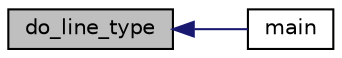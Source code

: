 digraph "do_line_type"
{
  edge [fontname="Helvetica",fontsize="10",labelfontname="Helvetica",labelfontsize="10"];
  node [fontname="Helvetica",fontsize="10",shape=record];
  rankdir="LR";
  Node4450 [label="do_line_type",height=0.2,width=0.4,color="black", fillcolor="grey75", style="filled", fontcolor="black"];
  Node4450 -> Node4451 [dir="back",color="midnightblue",fontsize="10",style="solid",fontname="Helvetica"];
  Node4451 [label="main",height=0.2,width=0.4,color="black", fillcolor="white", style="filled",URL="$d0/d2f/process_8_c.html#a3c04138a5bfe5d72780bb7e82a18e627"];
}
